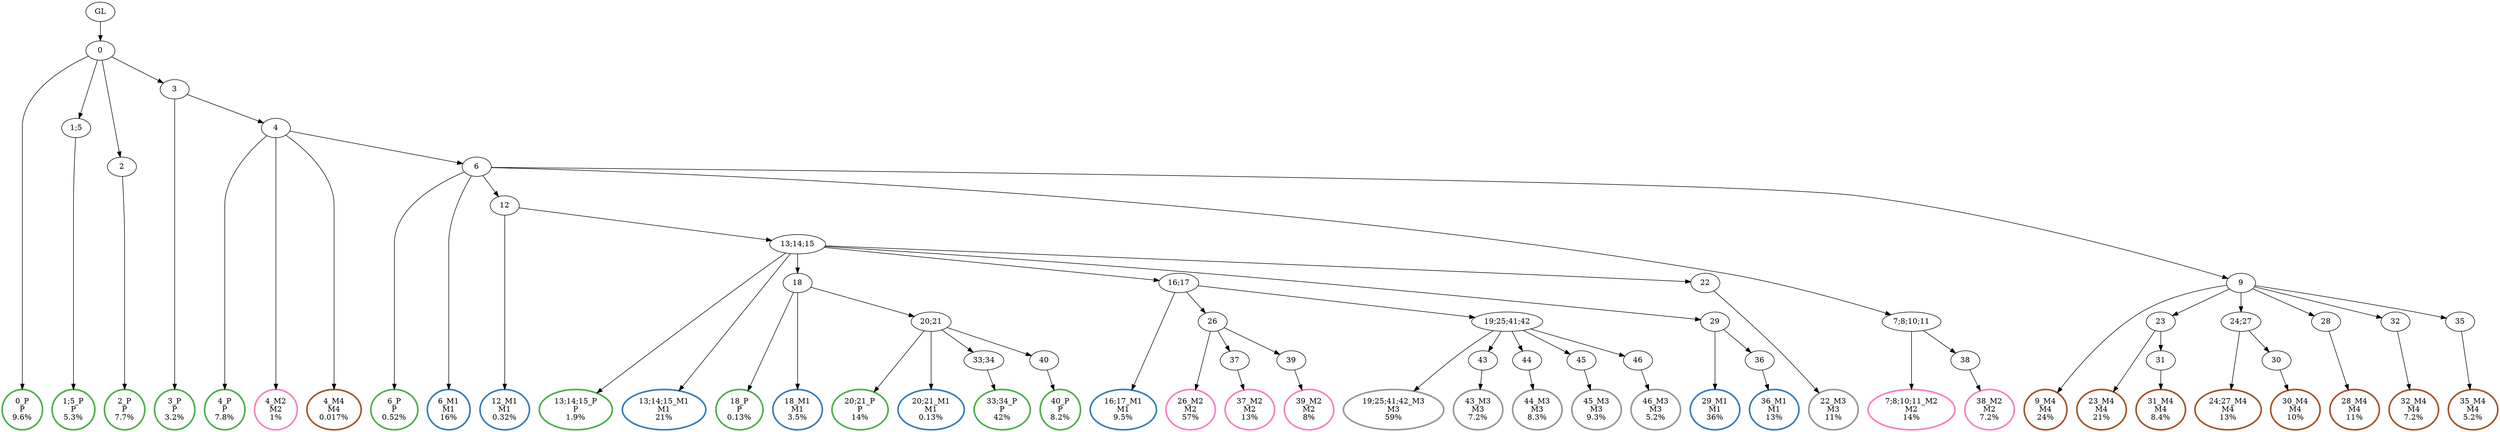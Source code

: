 digraph T {
	{
		rank=same
		72 [penwidth=3,colorscheme=set19,color=3,label="0_P\nP\n9.6%"]
		70 [penwidth=3,colorscheme=set19,color=3,label="1;5_P\nP\n5.3%"]
		68 [penwidth=3,colorscheme=set19,color=3,label="2_P\nP\n7.7%"]
		66 [penwidth=3,colorscheme=set19,color=3,label="3_P\nP\n3.2%"]
		64 [penwidth=3,colorscheme=set19,color=3,label="4_P\nP\n7.8%"]
		62 [penwidth=3,colorscheme=set19,color=3,label="6_P\nP\n0.52%"]
		59 [penwidth=3,colorscheme=set19,color=3,label="13;14;15_P\nP\n1.9%"]
		57 [penwidth=3,colorscheme=set19,color=3,label="18_P\nP\n0.13%"]
		55 [penwidth=3,colorscheme=set19,color=3,label="20;21_P\nP\n14%"]
		53 [penwidth=3,colorscheme=set19,color=3,label="33;34_P\nP\n42%"]
		51 [penwidth=3,colorscheme=set19,color=3,label="40_P\nP\n8.2%"]
		50 [penwidth=3,colorscheme=set19,color=2,label="6_M1\nM1\n16%"]
		49 [penwidth=3,colorscheme=set19,color=2,label="12_M1\nM1\n0.32%"]
		48 [penwidth=3,colorscheme=set19,color=2,label="13;14;15_M1\nM1\n21%"]
		46 [penwidth=3,colorscheme=set19,color=2,label="16;17_M1\nM1\n9.5%"]
		45 [penwidth=3,colorscheme=set19,color=2,label="18_M1\nM1\n3.5%"]
		44 [penwidth=3,colorscheme=set19,color=2,label="20;21_M1\nM1\n0.13%"]
		42 [penwidth=3,colorscheme=set19,color=2,label="29_M1\nM1\n36%"]
		40 [penwidth=3,colorscheme=set19,color=2,label="36_M1\nM1\n13%"]
		39 [penwidth=3,colorscheme=set19,color=8,label="4_M2\nM2\n1%"]
		37 [penwidth=3,colorscheme=set19,color=8,label="7;8;10;11_M2\nM2\n14%"]
		35 [penwidth=3,colorscheme=set19,color=8,label="38_M2\nM2\n7.2%"]
		33 [penwidth=3,colorscheme=set19,color=8,label="26_M2\nM2\n57%"]
		31 [penwidth=3,colorscheme=set19,color=8,label="37_M2\nM2\n13%"]
		29 [penwidth=3,colorscheme=set19,color=8,label="39_M2\nM2\n8%"]
		27 [penwidth=3,colorscheme=set19,color=9,label="19;25;41;42_M3\nM3\n59%"]
		25 [penwidth=3,colorscheme=set19,color=9,label="43_M3\nM3\n7.2%"]
		23 [penwidth=3,colorscheme=set19,color=9,label="44_M3\nM3\n8.3%"]
		21 [penwidth=3,colorscheme=set19,color=9,label="45_M3\nM3\n9.3%"]
		19 [penwidth=3,colorscheme=set19,color=9,label="46_M3\nM3\n5.2%"]
		17 [penwidth=3,colorscheme=set19,color=9,label="22_M3\nM3\n11%"]
		16 [penwidth=3,colorscheme=set19,color=7,label="4_M4\nM4\n0.017%"]
		14 [penwidth=3,colorscheme=set19,color=7,label="9_M4\nM4\n24%"]
		12 [penwidth=3,colorscheme=set19,color=7,label="23_M4\nM4\n21%"]
		10 [penwidth=3,colorscheme=set19,color=7,label="31_M4\nM4\n8.4%"]
		8 [penwidth=3,colorscheme=set19,color=7,label="24;27_M4\nM4\n13%"]
		6 [penwidth=3,colorscheme=set19,color=7,label="30_M4\nM4\n10%"]
		4 [penwidth=3,colorscheme=set19,color=7,label="28_M4\nM4\n11%"]
		2 [penwidth=3,colorscheme=set19,color=7,label="32_M4\nM4\n7.2%"]
		0 [penwidth=3,colorscheme=set19,color=7,label="35_M4\nM4\n5.2%"]
	}
	74 [label="GL"]
	73 [label="0"]
	71 [label="1;5"]
	69 [label="2"]
	67 [label="3"]
	65 [label="4"]
	63 [label="6"]
	61 [label="12"]
	60 [label="13;14;15"]
	58 [label="18"]
	56 [label="20;21"]
	54 [label="33;34"]
	52 [label="40"]
	47 [label="16;17"]
	43 [label="29"]
	41 [label="36"]
	38 [label="7;8;10;11"]
	36 [label="38"]
	34 [label="26"]
	32 [label="37"]
	30 [label="39"]
	28 [label="19;25;41;42"]
	26 [label="43"]
	24 [label="44"]
	22 [label="45"]
	20 [label="46"]
	18 [label="22"]
	15 [label="9"]
	13 [label="23"]
	11 [label="31"]
	9 [label="24;27"]
	7 [label="30"]
	5 [label="28"]
	3 [label="32"]
	1 [label="35"]
	74 -> 73
	73 -> 72
	73 -> 71
	73 -> 69
	73 -> 67
	71 -> 70
	69 -> 68
	67 -> 66
	67 -> 65
	65 -> 64
	65 -> 63
	65 -> 39
	65 -> 16
	63 -> 62
	63 -> 61
	63 -> 50
	63 -> 38
	63 -> 15
	61 -> 60
	61 -> 49
	60 -> 59
	60 -> 58
	60 -> 48
	60 -> 47
	60 -> 43
	60 -> 18
	58 -> 57
	58 -> 56
	58 -> 45
	56 -> 55
	56 -> 54
	56 -> 52
	56 -> 44
	54 -> 53
	52 -> 51
	47 -> 46
	47 -> 34
	47 -> 28
	43 -> 42
	43 -> 41
	41 -> 40
	38 -> 37
	38 -> 36
	36 -> 35
	34 -> 33
	34 -> 32
	34 -> 30
	32 -> 31
	30 -> 29
	28 -> 27
	28 -> 26
	28 -> 24
	28 -> 22
	28 -> 20
	26 -> 25
	24 -> 23
	22 -> 21
	20 -> 19
	18 -> 17
	15 -> 14
	15 -> 13
	15 -> 9
	15 -> 5
	15 -> 3
	15 -> 1
	13 -> 12
	13 -> 11
	11 -> 10
	9 -> 8
	9 -> 7
	7 -> 6
	5 -> 4
	3 -> 2
	1 -> 0
}
